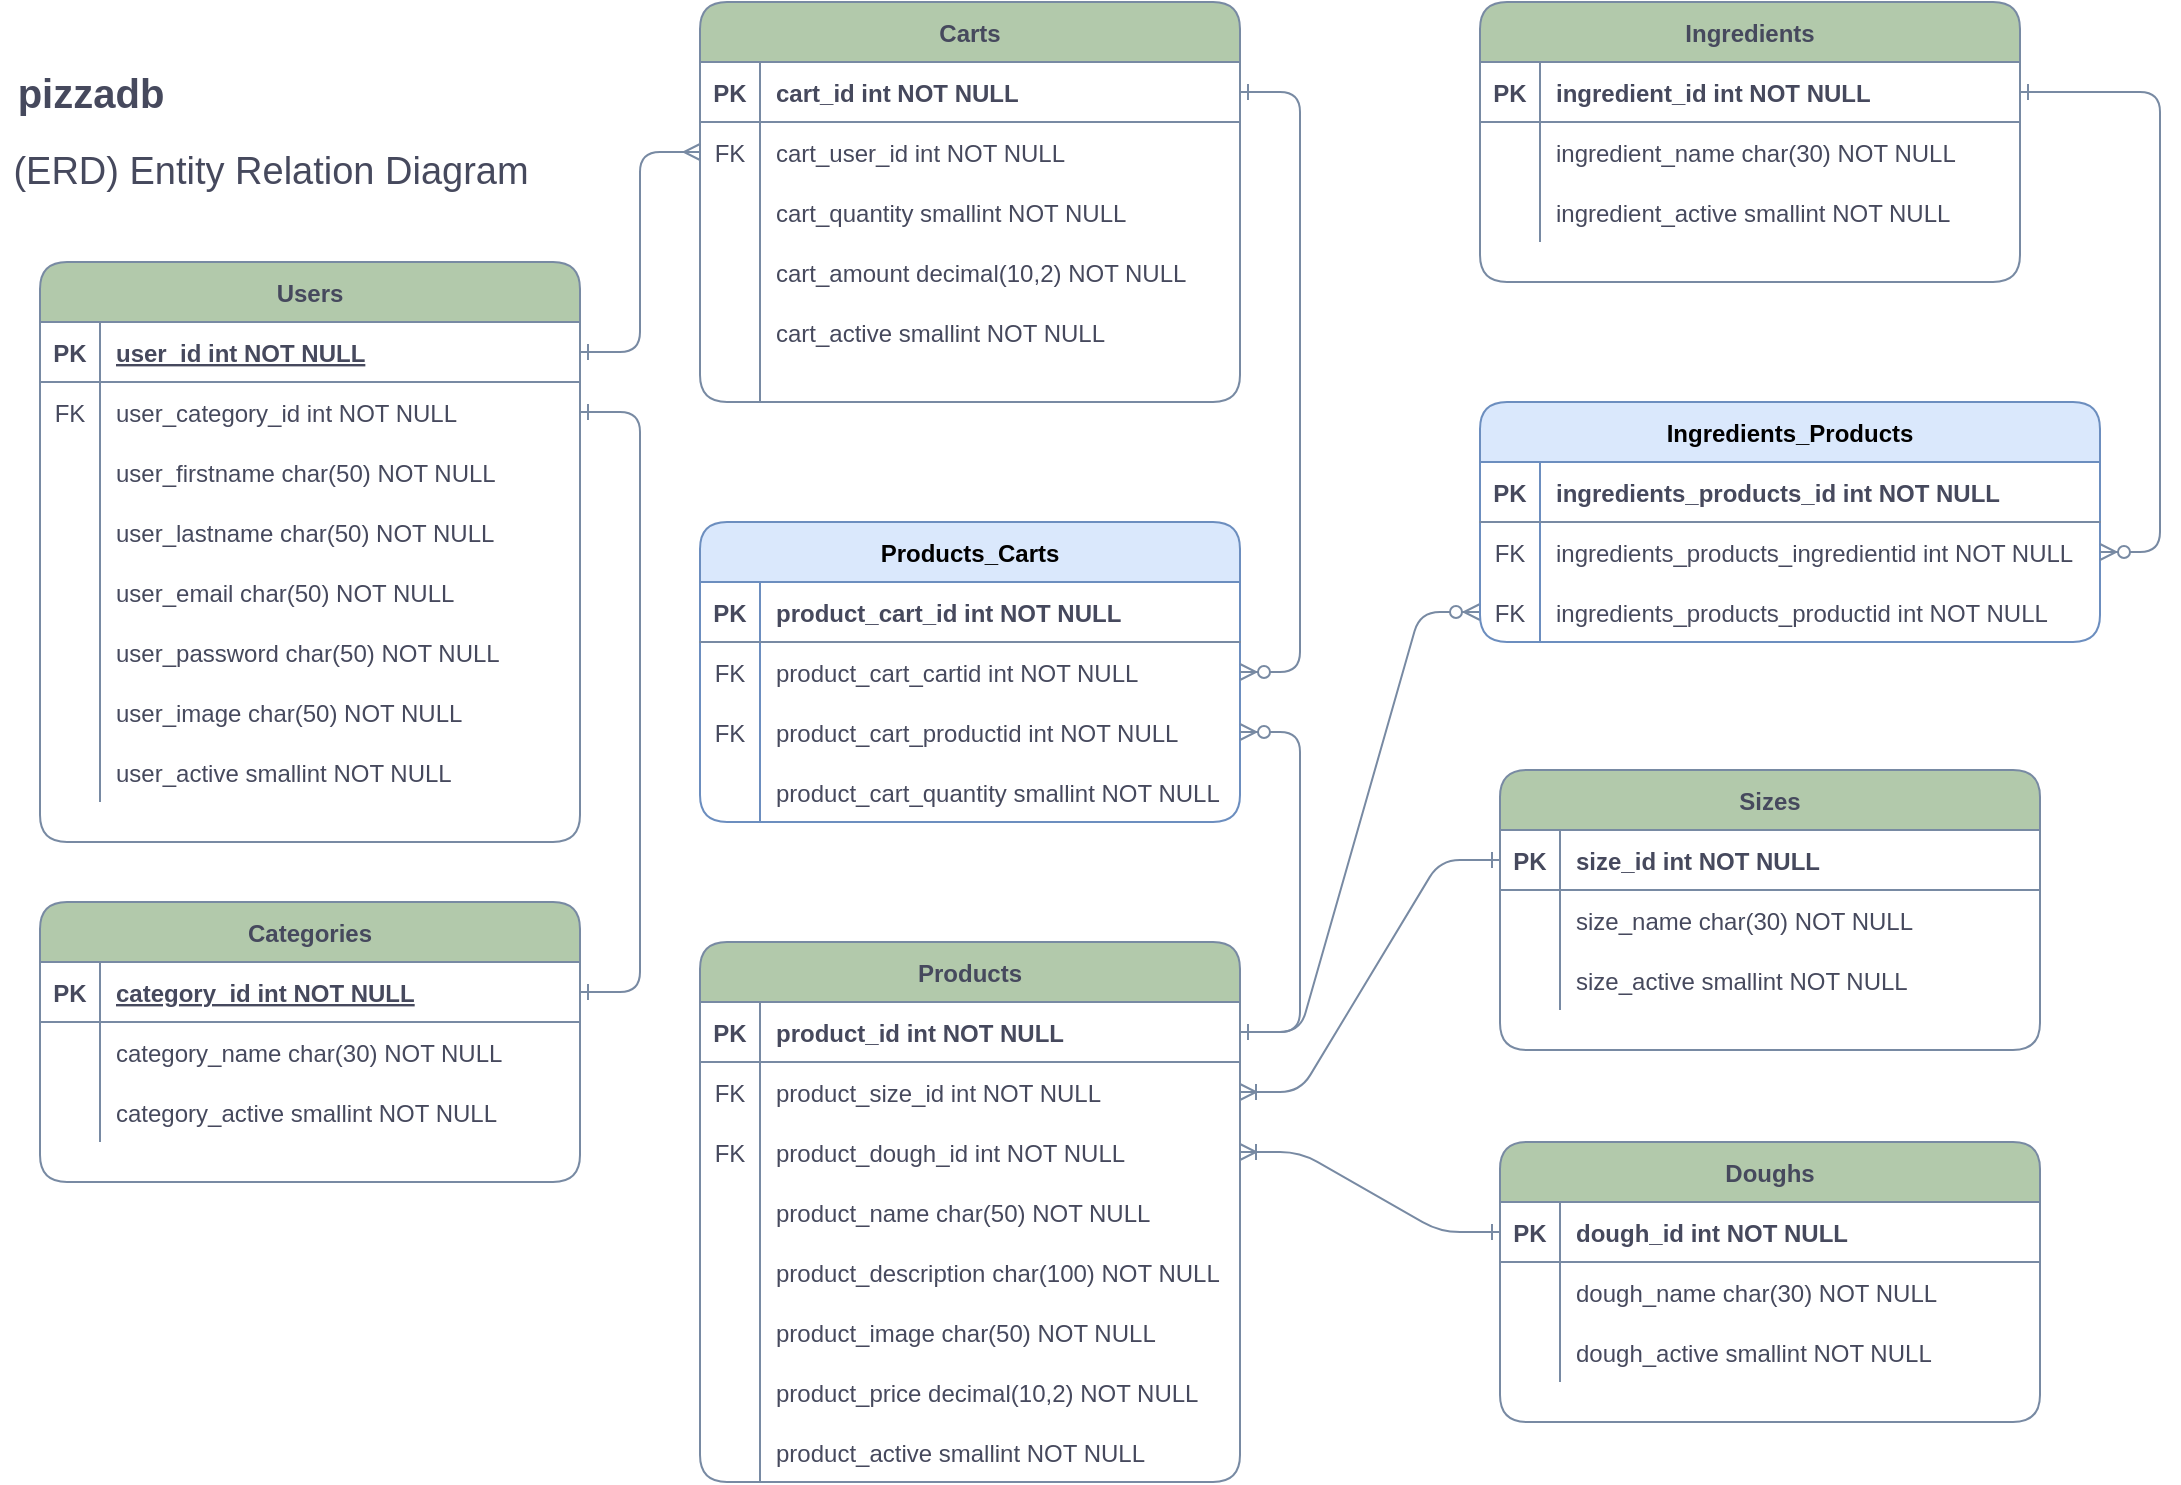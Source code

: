 <mxfile version="15.9.1" type="device"><diagram id="R2lEEEUBdFMjLlhIrx00" name="Page-1"><mxGraphModel dx="868" dy="474" grid="1" gridSize="10" guides="1" tooltips="1" connect="1" arrows="1" fold="1" page="1" pageScale="1" pageWidth="1169" pageHeight="827" math="0" shadow="0" extFonts="Permanent Marker^https://fonts.googleapis.com/css?family=Permanent+Marker"><root><mxCell id="0"/><mxCell id="1" parent="0"/><mxCell id="C-vyLk0tnHw3VtMMgP7b-1" value="" style="edgeStyle=entityRelationEdgeStyle;endArrow=ERone;startArrow=ERoneToMany;endFill=0;startFill=0;strokeColor=#788AA3;fontColor=#46495D;rounded=1;jumpStyle=arc;" parent="1" source="h4ju1nqHo3UeFdTmMzdq-63" target="C-vyLk0tnHw3VtMMgP7b-3" edge="1"><mxGeometry width="100" height="100" relative="1" as="geometry"><mxPoint x="340" y="330" as="sourcePoint"/><mxPoint x="440" y="740" as="targetPoint"/></mxGeometry></mxCell><mxCell id="C-vyLk0tnHw3VtMMgP7b-2" value="Sizes" style="shape=table;startSize=30;container=1;collapsible=1;childLayout=tableLayout;fixedRows=1;rowLines=0;fontStyle=1;align=center;resizeLast=1;rounded=1;fillColor=#B2C9AB;strokeColor=#788AA3;fontColor=#46495D;" parent="1" vertex="1"><mxGeometry x="790" y="414" width="270" height="140" as="geometry"/></mxCell><mxCell id="C-vyLk0tnHw3VtMMgP7b-3" value="" style="shape=partialRectangle;collapsible=0;dropTarget=0;pointerEvents=0;fillColor=none;points=[[0,0.5],[1,0.5]];portConstraint=eastwest;top=0;left=0;right=0;bottom=1;rounded=1;strokeColor=#788AA3;fontColor=#46495D;" parent="C-vyLk0tnHw3VtMMgP7b-2" vertex="1"><mxGeometry y="30" width="270" height="30" as="geometry"/></mxCell><mxCell id="C-vyLk0tnHw3VtMMgP7b-4" value="PK" style="shape=partialRectangle;overflow=hidden;connectable=0;fillColor=none;top=0;left=0;bottom=0;right=0;fontStyle=1;rounded=1;strokeColor=#788AA3;fontColor=#46495D;" parent="C-vyLk0tnHw3VtMMgP7b-3" vertex="1"><mxGeometry width="30" height="30" as="geometry"><mxRectangle width="30" height="30" as="alternateBounds"/></mxGeometry></mxCell><mxCell id="C-vyLk0tnHw3VtMMgP7b-5" value="size_id int NOT NULL " style="shape=partialRectangle;overflow=hidden;connectable=0;fillColor=none;top=0;left=0;bottom=0;right=0;align=left;spacingLeft=6;fontStyle=1;rounded=1;strokeColor=#788AA3;fontColor=#46495D;" parent="C-vyLk0tnHw3VtMMgP7b-3" vertex="1"><mxGeometry x="30" width="240" height="30" as="geometry"><mxRectangle width="240" height="30" as="alternateBounds"/></mxGeometry></mxCell><mxCell id="h4ju1nqHo3UeFdTmMzdq-95" value="" style="shape=partialRectangle;collapsible=0;dropTarget=0;pointerEvents=0;fillColor=none;top=0;left=0;bottom=0;right=0;points=[[0,0.5],[1,0.5]];portConstraint=eastwest;rounded=1;strokeColor=#788AA3;fontColor=#46495D;" parent="C-vyLk0tnHw3VtMMgP7b-2" vertex="1"><mxGeometry y="60" width="270" height="30" as="geometry"/></mxCell><mxCell id="h4ju1nqHo3UeFdTmMzdq-96" value="" style="shape=partialRectangle;connectable=0;fillColor=none;top=0;left=0;bottom=0;right=0;editable=1;overflow=hidden;rounded=1;strokeColor=#788AA3;fontColor=#46495D;" parent="h4ju1nqHo3UeFdTmMzdq-95" vertex="1"><mxGeometry width="30" height="30" as="geometry"><mxRectangle width="30" height="30" as="alternateBounds"/></mxGeometry></mxCell><mxCell id="h4ju1nqHo3UeFdTmMzdq-97" value="size_name char(30) NOT NULL" style="shape=partialRectangle;connectable=0;fillColor=none;top=0;left=0;bottom=0;right=0;align=left;spacingLeft=6;overflow=hidden;rounded=1;strokeColor=#788AA3;fontColor=#46495D;" parent="h4ju1nqHo3UeFdTmMzdq-95" vertex="1"><mxGeometry x="30" width="240" height="30" as="geometry"><mxRectangle width="240" height="30" as="alternateBounds"/></mxGeometry></mxCell><mxCell id="C-vyLk0tnHw3VtMMgP7b-6" value="" style="shape=partialRectangle;collapsible=0;dropTarget=0;pointerEvents=0;fillColor=none;points=[[0,0.5],[1,0.5]];portConstraint=eastwest;top=0;left=0;right=0;bottom=0;rounded=1;strokeColor=#788AA3;fontColor=#46495D;" parent="C-vyLk0tnHw3VtMMgP7b-2" vertex="1"><mxGeometry y="90" width="270" height="30" as="geometry"/></mxCell><mxCell id="C-vyLk0tnHw3VtMMgP7b-7" value="" style="shape=partialRectangle;overflow=hidden;connectable=0;fillColor=none;top=0;left=0;bottom=0;right=0;rounded=1;strokeColor=#788AA3;fontColor=#46495D;" parent="C-vyLk0tnHw3VtMMgP7b-6" vertex="1"><mxGeometry width="30" height="30" as="geometry"><mxRectangle width="30" height="30" as="alternateBounds"/></mxGeometry></mxCell><mxCell id="C-vyLk0tnHw3VtMMgP7b-8" value="size_active smallint NOT NULL" style="shape=partialRectangle;overflow=hidden;connectable=0;fillColor=none;top=0;left=0;bottom=0;right=0;align=left;spacingLeft=6;rounded=1;strokeColor=#788AA3;fontColor=#46495D;" parent="C-vyLk0tnHw3VtMMgP7b-6" vertex="1"><mxGeometry x="30" width="240" height="30" as="geometry"><mxRectangle width="240" height="30" as="alternateBounds"/></mxGeometry></mxCell><mxCell id="C-vyLk0tnHw3VtMMgP7b-23" value="Products" style="shape=table;startSize=30;container=1;collapsible=1;childLayout=tableLayout;fixedRows=1;rowLines=0;fontStyle=1;align=center;resizeLast=1;rounded=1;fillColor=#B2C9AB;strokeColor=#788AA3;fontColor=#46495D;" parent="1" vertex="1"><mxGeometry x="390" y="500" width="270" height="270" as="geometry"/></mxCell><mxCell id="C-vyLk0tnHw3VtMMgP7b-24" value="" style="shape=partialRectangle;collapsible=0;dropTarget=0;pointerEvents=0;fillColor=none;points=[[0,0.5],[1,0.5]];portConstraint=eastwest;top=0;left=0;right=0;bottom=1;rounded=1;strokeColor=#788AA3;fontColor=#46495D;" parent="C-vyLk0tnHw3VtMMgP7b-23" vertex="1"><mxGeometry y="30" width="270" height="30" as="geometry"/></mxCell><mxCell id="C-vyLk0tnHw3VtMMgP7b-25" value="PK" style="shape=partialRectangle;overflow=hidden;connectable=0;fillColor=none;top=0;left=0;bottom=0;right=0;fontStyle=1;rounded=1;strokeColor=#788AA3;fontColor=#46495D;" parent="C-vyLk0tnHw3VtMMgP7b-24" vertex="1"><mxGeometry width="30" height="30" as="geometry"><mxRectangle width="30" height="30" as="alternateBounds"/></mxGeometry></mxCell><mxCell id="C-vyLk0tnHw3VtMMgP7b-26" value="product_id int NOT NULL " style="shape=partialRectangle;overflow=hidden;connectable=0;fillColor=none;top=0;left=0;bottom=0;right=0;align=left;spacingLeft=6;fontStyle=1;rounded=1;strokeColor=#788AA3;fontColor=#46495D;" parent="C-vyLk0tnHw3VtMMgP7b-24" vertex="1"><mxGeometry x="30" width="240" height="30" as="geometry"><mxRectangle width="240" height="30" as="alternateBounds"/></mxGeometry></mxCell><mxCell id="h4ju1nqHo3UeFdTmMzdq-63" value="" style="shape=partialRectangle;collapsible=0;dropTarget=0;pointerEvents=0;fillColor=none;top=0;left=0;bottom=0;right=0;points=[[0,0.5],[1,0.5]];portConstraint=eastwest;rounded=1;strokeColor=#788AA3;fontColor=#46495D;" parent="C-vyLk0tnHw3VtMMgP7b-23" vertex="1"><mxGeometry y="60" width="270" height="30" as="geometry"/></mxCell><mxCell id="h4ju1nqHo3UeFdTmMzdq-64" value="FK" style="shape=partialRectangle;connectable=0;fillColor=none;top=0;left=0;bottom=0;right=0;fontStyle=0;overflow=hidden;rounded=1;strokeColor=#788AA3;fontColor=#46495D;" parent="h4ju1nqHo3UeFdTmMzdq-63" vertex="1"><mxGeometry width="30" height="30" as="geometry"><mxRectangle width="30" height="30" as="alternateBounds"/></mxGeometry></mxCell><mxCell id="h4ju1nqHo3UeFdTmMzdq-65" value="product_size_id int NOT NULL" style="shape=partialRectangle;connectable=0;fillColor=none;top=0;left=0;bottom=0;right=0;align=left;spacingLeft=6;fontStyle=0;overflow=hidden;rounded=1;strokeColor=#788AA3;fontColor=#46495D;" parent="h4ju1nqHo3UeFdTmMzdq-63" vertex="1"><mxGeometry x="30" width="240" height="30" as="geometry"><mxRectangle width="240" height="30" as="alternateBounds"/></mxGeometry></mxCell><mxCell id="h4ju1nqHo3UeFdTmMzdq-71" value="" style="shape=partialRectangle;collapsible=0;dropTarget=0;pointerEvents=0;fillColor=none;top=0;left=0;bottom=0;right=0;points=[[0,0.5],[1,0.5]];portConstraint=eastwest;rounded=1;strokeColor=#788AA3;fontColor=#46495D;" parent="C-vyLk0tnHw3VtMMgP7b-23" vertex="1"><mxGeometry y="90" width="270" height="30" as="geometry"/></mxCell><mxCell id="h4ju1nqHo3UeFdTmMzdq-72" value="FK" style="shape=partialRectangle;connectable=0;fillColor=none;top=0;left=0;bottom=0;right=0;fontStyle=0;overflow=hidden;rounded=1;strokeColor=#788AA3;fontColor=#46495D;" parent="h4ju1nqHo3UeFdTmMzdq-71" vertex="1"><mxGeometry width="30" height="30" as="geometry"><mxRectangle width="30" height="30" as="alternateBounds"/></mxGeometry></mxCell><mxCell id="h4ju1nqHo3UeFdTmMzdq-73" value="product_dough_id int NOT NULL" style="shape=partialRectangle;connectable=0;fillColor=none;top=0;left=0;bottom=0;right=0;align=left;spacingLeft=6;fontStyle=0;overflow=hidden;rounded=1;strokeColor=#788AA3;fontColor=#46495D;" parent="h4ju1nqHo3UeFdTmMzdq-71" vertex="1"><mxGeometry x="30" width="240" height="30" as="geometry"><mxRectangle width="240" height="30" as="alternateBounds"/></mxGeometry></mxCell><mxCell id="h4ju1nqHo3UeFdTmMzdq-75" value="" style="shape=partialRectangle;collapsible=0;dropTarget=0;pointerEvents=0;fillColor=none;top=0;left=0;bottom=0;right=0;points=[[0,0.5],[1,0.5]];portConstraint=eastwest;rounded=1;strokeColor=#788AA3;fontColor=#46495D;" parent="C-vyLk0tnHw3VtMMgP7b-23" vertex="1"><mxGeometry y="120" width="270" height="30" as="geometry"/></mxCell><mxCell id="h4ju1nqHo3UeFdTmMzdq-76" value="" style="shape=partialRectangle;connectable=0;fillColor=none;top=0;left=0;bottom=0;right=0;editable=1;overflow=hidden;rounded=1;strokeColor=#788AA3;fontColor=#46495D;" parent="h4ju1nqHo3UeFdTmMzdq-75" vertex="1"><mxGeometry width="30" height="30" as="geometry"><mxRectangle width="30" height="30" as="alternateBounds"/></mxGeometry></mxCell><mxCell id="h4ju1nqHo3UeFdTmMzdq-77" value="product_name char(50) NOT NULL" style="shape=partialRectangle;connectable=0;fillColor=none;top=0;left=0;bottom=0;right=0;align=left;spacingLeft=6;overflow=hidden;rounded=1;strokeColor=#788AA3;fontColor=#46495D;" parent="h4ju1nqHo3UeFdTmMzdq-75" vertex="1"><mxGeometry x="30" width="240" height="30" as="geometry"><mxRectangle width="240" height="30" as="alternateBounds"/></mxGeometry></mxCell><mxCell id="h4ju1nqHo3UeFdTmMzdq-80" value="" style="shape=partialRectangle;collapsible=0;dropTarget=0;pointerEvents=0;fillColor=none;top=0;left=0;bottom=0;right=0;points=[[0,0.5],[1,0.5]];portConstraint=eastwest;rounded=1;strokeColor=#788AA3;fontColor=#46495D;" parent="C-vyLk0tnHw3VtMMgP7b-23" vertex="1"><mxGeometry y="150" width="270" height="30" as="geometry"/></mxCell><mxCell id="h4ju1nqHo3UeFdTmMzdq-81" value="" style="shape=partialRectangle;connectable=0;fillColor=none;top=0;left=0;bottom=0;right=0;editable=1;overflow=hidden;rounded=1;strokeColor=#788AA3;fontColor=#46495D;" parent="h4ju1nqHo3UeFdTmMzdq-80" vertex="1"><mxGeometry width="30" height="30" as="geometry"><mxRectangle width="30" height="30" as="alternateBounds"/></mxGeometry></mxCell><mxCell id="h4ju1nqHo3UeFdTmMzdq-82" value="product_description char(100) NOT NULL" style="shape=partialRectangle;connectable=0;fillColor=none;top=0;left=0;bottom=0;right=0;align=left;spacingLeft=6;overflow=hidden;rounded=1;strokeColor=#788AA3;fontColor=#46495D;" parent="h4ju1nqHo3UeFdTmMzdq-80" vertex="1"><mxGeometry x="30" width="240" height="30" as="geometry"><mxRectangle width="240" height="30" as="alternateBounds"/></mxGeometry></mxCell><mxCell id="h4ju1nqHo3UeFdTmMzdq-83" value="" style="shape=partialRectangle;collapsible=0;dropTarget=0;pointerEvents=0;fillColor=none;top=0;left=0;bottom=0;right=0;points=[[0,0.5],[1,0.5]];portConstraint=eastwest;rounded=1;strokeColor=#788AA3;fontColor=#46495D;" parent="C-vyLk0tnHw3VtMMgP7b-23" vertex="1"><mxGeometry y="180" width="270" height="30" as="geometry"/></mxCell><mxCell id="h4ju1nqHo3UeFdTmMzdq-84" value="" style="shape=partialRectangle;connectable=0;fillColor=none;top=0;left=0;bottom=0;right=0;editable=1;overflow=hidden;rounded=1;strokeColor=#788AA3;fontColor=#46495D;" parent="h4ju1nqHo3UeFdTmMzdq-83" vertex="1"><mxGeometry width="30" height="30" as="geometry"><mxRectangle width="30" height="30" as="alternateBounds"/></mxGeometry></mxCell><mxCell id="h4ju1nqHo3UeFdTmMzdq-85" value="product_image char(50) NOT NULL" style="shape=partialRectangle;connectable=0;fillColor=none;top=0;left=0;bottom=0;right=0;align=left;spacingLeft=6;overflow=hidden;rounded=1;strokeColor=#788AA3;fontColor=#46495D;" parent="h4ju1nqHo3UeFdTmMzdq-83" vertex="1"><mxGeometry x="30" width="240" height="30" as="geometry"><mxRectangle width="240" height="30" as="alternateBounds"/></mxGeometry></mxCell><mxCell id="h4ju1nqHo3UeFdTmMzdq-87" value="" style="shape=partialRectangle;collapsible=0;dropTarget=0;pointerEvents=0;fillColor=none;top=0;left=0;bottom=0;right=0;points=[[0,0.5],[1,0.5]];portConstraint=eastwest;rounded=1;strokeColor=#788AA3;fontColor=#46495D;" parent="C-vyLk0tnHw3VtMMgP7b-23" vertex="1"><mxGeometry y="210" width="270" height="30" as="geometry"/></mxCell><mxCell id="h4ju1nqHo3UeFdTmMzdq-88" value="" style="shape=partialRectangle;connectable=0;fillColor=none;top=0;left=0;bottom=0;right=0;editable=1;overflow=hidden;rounded=1;strokeColor=#788AA3;fontColor=#46495D;" parent="h4ju1nqHo3UeFdTmMzdq-87" vertex="1"><mxGeometry width="30" height="30" as="geometry"><mxRectangle width="30" height="30" as="alternateBounds"/></mxGeometry></mxCell><mxCell id="h4ju1nqHo3UeFdTmMzdq-89" value="product_price decimal(10,2) NOT NULL" style="shape=partialRectangle;connectable=0;fillColor=none;top=0;left=0;bottom=0;right=0;align=left;spacingLeft=6;overflow=hidden;rounded=1;strokeColor=#788AA3;fontColor=#46495D;" parent="h4ju1nqHo3UeFdTmMzdq-87" vertex="1"><mxGeometry x="30" width="240" height="30" as="geometry"><mxRectangle width="240" height="30" as="alternateBounds"/></mxGeometry></mxCell><mxCell id="h4ju1nqHo3UeFdTmMzdq-91" value="" style="shape=partialRectangle;collapsible=0;dropTarget=0;pointerEvents=0;fillColor=none;top=0;left=0;bottom=0;right=0;points=[[0,0.5],[1,0.5]];portConstraint=eastwest;rounded=1;strokeColor=#788AA3;fontColor=#46495D;" parent="C-vyLk0tnHw3VtMMgP7b-23" vertex="1"><mxGeometry y="240" width="270" height="30" as="geometry"/></mxCell><mxCell id="h4ju1nqHo3UeFdTmMzdq-92" value="" style="shape=partialRectangle;connectable=0;fillColor=none;top=0;left=0;bottom=0;right=0;editable=1;overflow=hidden;rounded=1;strokeColor=#788AA3;fontColor=#46495D;" parent="h4ju1nqHo3UeFdTmMzdq-91" vertex="1"><mxGeometry width="30" height="30" as="geometry"><mxRectangle width="30" height="30" as="alternateBounds"/></mxGeometry></mxCell><mxCell id="h4ju1nqHo3UeFdTmMzdq-93" value="product_active smallint NOT NULL" style="shape=partialRectangle;connectable=0;fillColor=none;top=0;left=0;bottom=0;right=0;align=left;spacingLeft=6;overflow=hidden;rounded=1;strokeColor=#788AA3;fontColor=#46495D;" parent="h4ju1nqHo3UeFdTmMzdq-91" vertex="1"><mxGeometry x="30" width="240" height="30" as="geometry"><mxRectangle width="240" height="30" as="alternateBounds"/></mxGeometry></mxCell><mxCell id="h4ju1nqHo3UeFdTmMzdq-9" value="" style="shape=partialRectangle;overflow=hidden;connectable=0;fillColor=none;top=0;left=0;bottom=0;right=0;align=left;spacingLeft=6;rounded=1;strokeColor=#788AA3;fontColor=#46495D;" parent="1" vertex="1"><mxGeometry x="100" y="480" width="240" height="30" as="geometry"/></mxCell><mxCell id="h4ju1nqHo3UeFdTmMzdq-28" value="" style="edgeStyle=entityRelationEdgeStyle;endArrow=ERone;startArrow=ERoneToMany;endFill=0;startFill=0;strokeColor=#788AA3;fontColor=#46495D;rounded=1;jumpStyle=arc;" parent="1" source="h4ju1nqHo3UeFdTmMzdq-71" target="h4ju1nqHo3UeFdTmMzdq-99" edge="1"><mxGeometry width="100" height="100" relative="1" as="geometry"><mxPoint x="340" y="355" as="sourcePoint"/><mxPoint x="440" y="345" as="targetPoint"/></mxGeometry></mxCell><mxCell id="h4ju1nqHo3UeFdTmMzdq-98" value="Doughs" style="shape=table;startSize=30;container=1;collapsible=1;childLayout=tableLayout;fixedRows=1;rowLines=0;fontStyle=1;align=center;resizeLast=1;rounded=1;fillColor=#B2C9AB;strokeColor=#788AA3;fontColor=#46495D;" parent="1" vertex="1"><mxGeometry x="790" y="600" width="270" height="140" as="geometry"/></mxCell><mxCell id="h4ju1nqHo3UeFdTmMzdq-99" value="" style="shape=partialRectangle;collapsible=0;dropTarget=0;pointerEvents=0;fillColor=none;points=[[0,0.5],[1,0.5]];portConstraint=eastwest;top=0;left=0;right=0;bottom=1;rounded=1;strokeColor=#788AA3;fontColor=#46495D;" parent="h4ju1nqHo3UeFdTmMzdq-98" vertex="1"><mxGeometry y="30" width="270" height="30" as="geometry"/></mxCell><mxCell id="h4ju1nqHo3UeFdTmMzdq-100" value="PK" style="shape=partialRectangle;overflow=hidden;connectable=0;fillColor=none;top=0;left=0;bottom=0;right=0;fontStyle=1;rounded=1;strokeColor=#788AA3;fontColor=#46495D;" parent="h4ju1nqHo3UeFdTmMzdq-99" vertex="1"><mxGeometry width="30" height="30" as="geometry"><mxRectangle width="30" height="30" as="alternateBounds"/></mxGeometry></mxCell><mxCell id="h4ju1nqHo3UeFdTmMzdq-101" value="dough_id int NOT NULL " style="shape=partialRectangle;overflow=hidden;connectable=0;fillColor=none;top=0;left=0;bottom=0;right=0;align=left;spacingLeft=6;fontStyle=1;rounded=1;strokeColor=#788AA3;fontColor=#46495D;" parent="h4ju1nqHo3UeFdTmMzdq-99" vertex="1"><mxGeometry x="30" width="240" height="30" as="geometry"><mxRectangle width="240" height="30" as="alternateBounds"/></mxGeometry></mxCell><mxCell id="h4ju1nqHo3UeFdTmMzdq-105" value="" style="shape=partialRectangle;collapsible=0;dropTarget=0;pointerEvents=0;fillColor=none;top=0;left=0;bottom=0;right=0;points=[[0,0.5],[1,0.5]];portConstraint=eastwest;rounded=1;strokeColor=#788AA3;fontColor=#46495D;" parent="h4ju1nqHo3UeFdTmMzdq-98" vertex="1"><mxGeometry y="60" width="270" height="30" as="geometry"/></mxCell><mxCell id="h4ju1nqHo3UeFdTmMzdq-106" value="" style="shape=partialRectangle;connectable=0;fillColor=none;top=0;left=0;bottom=0;right=0;editable=1;overflow=hidden;rounded=1;strokeColor=#788AA3;fontColor=#46495D;" parent="h4ju1nqHo3UeFdTmMzdq-105" vertex="1"><mxGeometry width="30" height="30" as="geometry"><mxRectangle width="30" height="30" as="alternateBounds"/></mxGeometry></mxCell><mxCell id="h4ju1nqHo3UeFdTmMzdq-107" value="dough_name char(30) NOT NULL" style="shape=partialRectangle;connectable=0;fillColor=none;top=0;left=0;bottom=0;right=0;align=left;spacingLeft=6;overflow=hidden;rounded=1;strokeColor=#788AA3;fontColor=#46495D;" parent="h4ju1nqHo3UeFdTmMzdq-105" vertex="1"><mxGeometry x="30" width="240" height="30" as="geometry"><mxRectangle width="240" height="30" as="alternateBounds"/></mxGeometry></mxCell><mxCell id="h4ju1nqHo3UeFdTmMzdq-102" value="" style="shape=partialRectangle;collapsible=0;dropTarget=0;pointerEvents=0;fillColor=none;points=[[0,0.5],[1,0.5]];portConstraint=eastwest;top=0;left=0;right=0;bottom=0;rounded=1;strokeColor=#788AA3;fontColor=#46495D;" parent="h4ju1nqHo3UeFdTmMzdq-98" vertex="1"><mxGeometry y="90" width="270" height="30" as="geometry"/></mxCell><mxCell id="h4ju1nqHo3UeFdTmMzdq-103" value="" style="shape=partialRectangle;overflow=hidden;connectable=0;fillColor=none;top=0;left=0;bottom=0;right=0;rounded=1;strokeColor=#788AA3;fontColor=#46495D;" parent="h4ju1nqHo3UeFdTmMzdq-102" vertex="1"><mxGeometry width="30" height="30" as="geometry"><mxRectangle width="30" height="30" as="alternateBounds"/></mxGeometry></mxCell><mxCell id="h4ju1nqHo3UeFdTmMzdq-104" value="dough_active smallint NOT NULL" style="shape=partialRectangle;overflow=hidden;connectable=0;fillColor=none;top=0;left=0;bottom=0;right=0;align=left;spacingLeft=6;rounded=1;strokeColor=#788AA3;fontColor=#46495D;" parent="h4ju1nqHo3UeFdTmMzdq-102" vertex="1"><mxGeometry x="30" width="240" height="30" as="geometry"><mxRectangle width="240" height="30" as="alternateBounds"/></mxGeometry></mxCell><mxCell id="h4ju1nqHo3UeFdTmMzdq-108" value="Ingredients" style="shape=table;startSize=30;container=1;collapsible=1;childLayout=tableLayout;fixedRows=1;rowLines=0;fontStyle=1;align=center;resizeLast=1;rounded=1;fillColor=#B2C9AB;strokeColor=#788AA3;fontColor=#46495D;" parent="1" vertex="1"><mxGeometry x="780" y="30" width="270" height="140" as="geometry"/></mxCell><mxCell id="h4ju1nqHo3UeFdTmMzdq-109" value="" style="shape=partialRectangle;collapsible=0;dropTarget=0;pointerEvents=0;fillColor=none;points=[[0,0.5],[1,0.5]];portConstraint=eastwest;top=0;left=0;right=0;bottom=1;rounded=1;strokeColor=#788AA3;fontColor=#46495D;" parent="h4ju1nqHo3UeFdTmMzdq-108" vertex="1"><mxGeometry y="30" width="270" height="30" as="geometry"/></mxCell><mxCell id="h4ju1nqHo3UeFdTmMzdq-110" value="PK" style="shape=partialRectangle;overflow=hidden;connectable=0;fillColor=none;top=0;left=0;bottom=0;right=0;fontStyle=1;rounded=1;strokeColor=#788AA3;fontColor=#46495D;" parent="h4ju1nqHo3UeFdTmMzdq-109" vertex="1"><mxGeometry width="30" height="30" as="geometry"><mxRectangle width="30" height="30" as="alternateBounds"/></mxGeometry></mxCell><mxCell id="h4ju1nqHo3UeFdTmMzdq-111" value="ingredient_id int NOT NULL " style="shape=partialRectangle;overflow=hidden;connectable=0;fillColor=none;top=0;left=0;bottom=0;right=0;align=left;spacingLeft=6;fontStyle=1;rounded=1;strokeColor=#788AA3;fontColor=#46495D;" parent="h4ju1nqHo3UeFdTmMzdq-109" vertex="1"><mxGeometry x="30" width="240" height="30" as="geometry"><mxRectangle width="240" height="30" as="alternateBounds"/></mxGeometry></mxCell><mxCell id="h4ju1nqHo3UeFdTmMzdq-112" value="" style="shape=partialRectangle;collapsible=0;dropTarget=0;pointerEvents=0;fillColor=none;top=0;left=0;bottom=0;right=0;points=[[0,0.5],[1,0.5]];portConstraint=eastwest;rounded=1;strokeColor=#788AA3;fontColor=#46495D;" parent="h4ju1nqHo3UeFdTmMzdq-108" vertex="1"><mxGeometry y="60" width="270" height="30" as="geometry"/></mxCell><mxCell id="h4ju1nqHo3UeFdTmMzdq-113" value="" style="shape=partialRectangle;connectable=0;fillColor=none;top=0;left=0;bottom=0;right=0;editable=1;overflow=hidden;rounded=1;strokeColor=#788AA3;fontColor=#46495D;" parent="h4ju1nqHo3UeFdTmMzdq-112" vertex="1"><mxGeometry width="30" height="30" as="geometry"><mxRectangle width="30" height="30" as="alternateBounds"/></mxGeometry></mxCell><mxCell id="h4ju1nqHo3UeFdTmMzdq-114" value="ingredient_name char(30) NOT NULL" style="shape=partialRectangle;connectable=0;fillColor=none;top=0;left=0;bottom=0;right=0;align=left;spacingLeft=6;overflow=hidden;rounded=1;strokeColor=#788AA3;fontColor=#46495D;" parent="h4ju1nqHo3UeFdTmMzdq-112" vertex="1"><mxGeometry x="30" width="240" height="30" as="geometry"><mxRectangle width="240" height="30" as="alternateBounds"/></mxGeometry></mxCell><mxCell id="h4ju1nqHo3UeFdTmMzdq-115" value="" style="shape=partialRectangle;collapsible=0;dropTarget=0;pointerEvents=0;fillColor=none;points=[[0,0.5],[1,0.5]];portConstraint=eastwest;top=0;left=0;right=0;bottom=0;rounded=1;strokeColor=#788AA3;fontColor=#46495D;" parent="h4ju1nqHo3UeFdTmMzdq-108" vertex="1"><mxGeometry y="90" width="270" height="30" as="geometry"/></mxCell><mxCell id="h4ju1nqHo3UeFdTmMzdq-116" value="" style="shape=partialRectangle;overflow=hidden;connectable=0;fillColor=none;top=0;left=0;bottom=0;right=0;rounded=1;strokeColor=#788AA3;fontColor=#46495D;" parent="h4ju1nqHo3UeFdTmMzdq-115" vertex="1"><mxGeometry width="30" height="30" as="geometry"><mxRectangle width="30" height="30" as="alternateBounds"/></mxGeometry></mxCell><mxCell id="h4ju1nqHo3UeFdTmMzdq-117" value="ingredient_active smallint NOT NULL" style="shape=partialRectangle;overflow=hidden;connectable=0;fillColor=none;top=0;left=0;bottom=0;right=0;align=left;spacingLeft=6;rounded=1;strokeColor=#788AA3;fontColor=#46495D;" parent="h4ju1nqHo3UeFdTmMzdq-115" vertex="1"><mxGeometry x="30" width="240" height="30" as="geometry"><mxRectangle width="240" height="30" as="alternateBounds"/></mxGeometry></mxCell><mxCell id="h4ju1nqHo3UeFdTmMzdq-118" value="" style="edgeStyle=entityRelationEdgeStyle;endArrow=ERzeroToMany;startArrow=ERone;endFill=1;startFill=0;strokeColor=#788AA3;fontColor=#46495D;jumpStyle=arc;rounded=1;" parent="1" source="C-vyLk0tnHw3VtMMgP7b-24" target="t2bTibPGnBAmj_mt62Wg-6" edge="1"><mxGeometry width="100" height="100" relative="1" as="geometry"><mxPoint x="670" y="185" as="sourcePoint"/><mxPoint x="414" y="360" as="targetPoint"/></mxGeometry></mxCell><mxCell id="h4ju1nqHo3UeFdTmMzdq-149" value="Users" style="shape=table;startSize=30;container=1;collapsible=1;childLayout=tableLayout;fixedRows=1;rowLines=0;fontStyle=1;align=center;resizeLast=1;rounded=1;fillColor=#B2C9AB;strokeColor=#788AA3;fontColor=#46495D;" parent="1" vertex="1"><mxGeometry x="60" y="160" width="270" height="290" as="geometry"/></mxCell><mxCell id="h4ju1nqHo3UeFdTmMzdq-150" value="" style="shape=partialRectangle;collapsible=0;dropTarget=0;pointerEvents=0;fillColor=none;points=[[0,0.5],[1,0.5]];portConstraint=eastwest;top=0;left=0;right=0;bottom=1;rounded=1;strokeColor=#788AA3;fontColor=#46495D;" parent="h4ju1nqHo3UeFdTmMzdq-149" vertex="1"><mxGeometry y="30" width="270" height="30" as="geometry"/></mxCell><mxCell id="h4ju1nqHo3UeFdTmMzdq-151" value="PK" style="shape=partialRectangle;overflow=hidden;connectable=0;fillColor=none;top=0;left=0;bottom=0;right=0;fontStyle=1;rounded=1;strokeColor=#788AA3;fontColor=#46495D;" parent="h4ju1nqHo3UeFdTmMzdq-150" vertex="1"><mxGeometry width="30" height="30" as="geometry"><mxRectangle width="30" height="30" as="alternateBounds"/></mxGeometry></mxCell><mxCell id="h4ju1nqHo3UeFdTmMzdq-152" value="user_id int NOT NULL " style="shape=partialRectangle;overflow=hidden;connectable=0;fillColor=none;top=0;left=0;bottom=0;right=0;align=left;spacingLeft=6;fontStyle=5;rounded=1;strokeColor=#788AA3;fontColor=#46495D;" parent="h4ju1nqHo3UeFdTmMzdq-150" vertex="1"><mxGeometry x="30" width="240" height="30" as="geometry"><mxRectangle width="240" height="30" as="alternateBounds"/></mxGeometry></mxCell><mxCell id="h4ju1nqHo3UeFdTmMzdq-185" value="" style="shape=partialRectangle;collapsible=0;dropTarget=0;pointerEvents=0;fillColor=none;top=0;left=0;bottom=0;right=0;points=[[0,0.5],[1,0.5]];portConstraint=eastwest;verticalAlign=middle;rounded=1;strokeColor=#788AA3;fontColor=#46495D;" parent="h4ju1nqHo3UeFdTmMzdq-149" vertex="1"><mxGeometry y="60" width="270" height="30" as="geometry"/></mxCell><mxCell id="h4ju1nqHo3UeFdTmMzdq-186" value="FK" style="shape=partialRectangle;connectable=0;fillColor=none;top=0;left=0;bottom=0;right=0;fontStyle=0;overflow=hidden;verticalAlign=middle;rounded=1;strokeColor=#788AA3;fontColor=#46495D;" parent="h4ju1nqHo3UeFdTmMzdq-185" vertex="1"><mxGeometry width="30" height="30" as="geometry"><mxRectangle width="30" height="30" as="alternateBounds"/></mxGeometry></mxCell><mxCell id="h4ju1nqHo3UeFdTmMzdq-187" value="user_category_id int NOT NULL" style="shape=partialRectangle;connectable=0;fillColor=none;top=0;left=0;bottom=0;right=0;align=left;spacingLeft=6;fontStyle=0;overflow=hidden;rounded=1;strokeColor=#788AA3;fontColor=#46495D;" parent="h4ju1nqHo3UeFdTmMzdq-185" vertex="1"><mxGeometry x="30" width="240" height="30" as="geometry"><mxRectangle width="240" height="30" as="alternateBounds"/></mxGeometry></mxCell><mxCell id="h4ju1nqHo3UeFdTmMzdq-162" value="" style="shape=partialRectangle;collapsible=0;dropTarget=0;pointerEvents=0;fillColor=none;top=0;left=0;bottom=0;right=0;points=[[0,0.5],[1,0.5]];portConstraint=eastwest;rounded=1;strokeColor=#788AA3;fontColor=#46495D;" parent="h4ju1nqHo3UeFdTmMzdq-149" vertex="1"><mxGeometry y="90" width="270" height="30" as="geometry"/></mxCell><mxCell id="h4ju1nqHo3UeFdTmMzdq-163" value="" style="shape=partialRectangle;connectable=0;fillColor=none;top=0;left=0;bottom=0;right=0;editable=1;overflow=hidden;rounded=1;strokeColor=#788AA3;fontColor=#46495D;" parent="h4ju1nqHo3UeFdTmMzdq-162" vertex="1"><mxGeometry width="30" height="30" as="geometry"><mxRectangle width="30" height="30" as="alternateBounds"/></mxGeometry></mxCell><mxCell id="h4ju1nqHo3UeFdTmMzdq-164" value="user_firstname char(50) NOT NULL" style="shape=partialRectangle;connectable=0;fillColor=none;top=0;left=0;bottom=0;right=0;align=left;spacingLeft=6;overflow=hidden;rounded=1;strokeColor=#788AA3;fontColor=#46495D;" parent="h4ju1nqHo3UeFdTmMzdq-162" vertex="1"><mxGeometry x="30" width="240" height="30" as="geometry"><mxRectangle width="240" height="30" as="alternateBounds"/></mxGeometry></mxCell><mxCell id="h4ju1nqHo3UeFdTmMzdq-178" value="" style="shape=partialRectangle;collapsible=0;dropTarget=0;pointerEvents=0;fillColor=none;top=0;left=0;bottom=0;right=0;points=[[0,0.5],[1,0.5]];portConstraint=eastwest;verticalAlign=middle;rounded=1;strokeColor=#788AA3;fontColor=#46495D;" parent="h4ju1nqHo3UeFdTmMzdq-149" vertex="1"><mxGeometry y="120" width="270" height="30" as="geometry"/></mxCell><mxCell id="h4ju1nqHo3UeFdTmMzdq-179" value="" style="shape=partialRectangle;connectable=0;fillColor=none;top=0;left=0;bottom=0;right=0;editable=1;overflow=hidden;verticalAlign=middle;rounded=1;strokeColor=#788AA3;fontColor=#46495D;" parent="h4ju1nqHo3UeFdTmMzdq-178" vertex="1"><mxGeometry width="30" height="30" as="geometry"><mxRectangle width="30" height="30" as="alternateBounds"/></mxGeometry></mxCell><mxCell id="h4ju1nqHo3UeFdTmMzdq-180" value="user_lastname char(50) NOT NULL" style="shape=partialRectangle;connectable=0;fillColor=none;top=0;left=0;bottom=0;right=0;align=left;spacingLeft=6;overflow=hidden;rounded=1;strokeColor=#788AA3;fontColor=#46495D;" parent="h4ju1nqHo3UeFdTmMzdq-178" vertex="1"><mxGeometry x="30" width="240" height="30" as="geometry"><mxRectangle width="240" height="30" as="alternateBounds"/></mxGeometry></mxCell><mxCell id="h4ju1nqHo3UeFdTmMzdq-181" value="" style="shape=partialRectangle;collapsible=0;dropTarget=0;pointerEvents=0;fillColor=none;top=0;left=0;bottom=0;right=0;points=[[0,0.5],[1,0.5]];portConstraint=eastwest;verticalAlign=middle;rounded=1;strokeColor=#788AA3;fontColor=#46495D;" parent="h4ju1nqHo3UeFdTmMzdq-149" vertex="1"><mxGeometry y="150" width="270" height="30" as="geometry"/></mxCell><mxCell id="h4ju1nqHo3UeFdTmMzdq-182" value="" style="shape=partialRectangle;connectable=0;fillColor=none;top=0;left=0;bottom=0;right=0;editable=1;overflow=hidden;verticalAlign=middle;rounded=1;strokeColor=#788AA3;fontColor=#46495D;" parent="h4ju1nqHo3UeFdTmMzdq-181" vertex="1"><mxGeometry width="30" height="30" as="geometry"><mxRectangle width="30" height="30" as="alternateBounds"/></mxGeometry></mxCell><mxCell id="h4ju1nqHo3UeFdTmMzdq-183" value="user_email char(50) NOT NULL" style="shape=partialRectangle;connectable=0;fillColor=none;top=0;left=0;bottom=0;right=0;align=left;spacingLeft=6;overflow=hidden;rounded=1;strokeColor=#788AA3;fontColor=#46495D;" parent="h4ju1nqHo3UeFdTmMzdq-181" vertex="1"><mxGeometry x="30" width="240" height="30" as="geometry"><mxRectangle width="240" height="30" as="alternateBounds"/></mxGeometry></mxCell><mxCell id="h4ju1nqHo3UeFdTmMzdq-171" value="" style="shape=partialRectangle;collapsible=0;dropTarget=0;pointerEvents=0;fillColor=none;top=0;left=0;bottom=0;right=0;points=[[0,0.5],[1,0.5]];portConstraint=eastwest;rounded=1;strokeColor=#788AA3;fontColor=#46495D;" parent="h4ju1nqHo3UeFdTmMzdq-149" vertex="1"><mxGeometry y="180" width="270" height="30" as="geometry"/></mxCell><mxCell id="h4ju1nqHo3UeFdTmMzdq-172" value="" style="shape=partialRectangle;connectable=0;fillColor=none;top=0;left=0;bottom=0;right=0;editable=1;overflow=hidden;rounded=1;strokeColor=#788AA3;fontColor=#46495D;" parent="h4ju1nqHo3UeFdTmMzdq-171" vertex="1"><mxGeometry width="30" height="30" as="geometry"><mxRectangle width="30" height="30" as="alternateBounds"/></mxGeometry></mxCell><mxCell id="h4ju1nqHo3UeFdTmMzdq-173" value="user_password char(50) NOT NULL" style="shape=partialRectangle;connectable=0;fillColor=none;top=0;left=0;bottom=0;right=0;align=left;spacingLeft=6;overflow=hidden;rounded=1;strokeColor=#788AA3;fontColor=#46495D;" parent="h4ju1nqHo3UeFdTmMzdq-171" vertex="1"><mxGeometry x="30" width="240" height="30" as="geometry"><mxRectangle width="240" height="30" as="alternateBounds"/></mxGeometry></mxCell><mxCell id="h4ju1nqHo3UeFdTmMzdq-168" value="" style="shape=partialRectangle;collapsible=0;dropTarget=0;pointerEvents=0;fillColor=none;top=0;left=0;bottom=0;right=0;points=[[0,0.5],[1,0.5]];portConstraint=eastwest;rounded=1;strokeColor=#788AA3;fontColor=#46495D;" parent="h4ju1nqHo3UeFdTmMzdq-149" vertex="1"><mxGeometry y="210" width="270" height="30" as="geometry"/></mxCell><mxCell id="h4ju1nqHo3UeFdTmMzdq-169" value="" style="shape=partialRectangle;connectable=0;fillColor=none;top=0;left=0;bottom=0;right=0;editable=1;overflow=hidden;rounded=1;strokeColor=#788AA3;fontColor=#46495D;" parent="h4ju1nqHo3UeFdTmMzdq-168" vertex="1"><mxGeometry width="30" height="30" as="geometry"><mxRectangle width="30" height="30" as="alternateBounds"/></mxGeometry></mxCell><mxCell id="h4ju1nqHo3UeFdTmMzdq-170" value="user_image char(50) NOT NULL" style="shape=partialRectangle;connectable=0;fillColor=none;top=0;left=0;bottom=0;right=0;align=left;spacingLeft=6;overflow=hidden;rounded=1;strokeColor=#788AA3;fontColor=#46495D;" parent="h4ju1nqHo3UeFdTmMzdq-168" vertex="1"><mxGeometry x="30" width="240" height="30" as="geometry"><mxRectangle width="240" height="30" as="alternateBounds"/></mxGeometry></mxCell><mxCell id="h4ju1nqHo3UeFdTmMzdq-174" value="" style="shape=partialRectangle;collapsible=0;dropTarget=0;pointerEvents=0;fillColor=none;top=0;left=0;bottom=0;right=0;points=[[0,0.5],[1,0.5]];portConstraint=eastwest;rounded=1;strokeColor=#788AA3;fontColor=#46495D;" parent="h4ju1nqHo3UeFdTmMzdq-149" vertex="1"><mxGeometry y="240" width="270" height="30" as="geometry"/></mxCell><mxCell id="h4ju1nqHo3UeFdTmMzdq-175" value="" style="shape=partialRectangle;connectable=0;fillColor=none;top=0;left=0;bottom=0;right=0;editable=1;overflow=hidden;rounded=1;strokeColor=#788AA3;fontColor=#46495D;" parent="h4ju1nqHo3UeFdTmMzdq-174" vertex="1"><mxGeometry width="30" height="30" as="geometry"><mxRectangle width="30" height="30" as="alternateBounds"/></mxGeometry></mxCell><mxCell id="h4ju1nqHo3UeFdTmMzdq-176" value="user_active smallint NOT NULL" style="shape=partialRectangle;connectable=0;fillColor=none;top=0;left=0;bottom=0;right=0;align=left;spacingLeft=6;overflow=hidden;rounded=1;strokeColor=#788AA3;fontColor=#46495D;" parent="h4ju1nqHo3UeFdTmMzdq-174" vertex="1"><mxGeometry x="30" width="240" height="30" as="geometry"><mxRectangle width="240" height="30" as="alternateBounds"/></mxGeometry></mxCell><mxCell id="h4ju1nqHo3UeFdTmMzdq-188" value="Categories" style="shape=table;startSize=30;container=1;collapsible=1;childLayout=tableLayout;fixedRows=1;rowLines=0;fontStyle=1;align=center;resizeLast=1;rounded=1;fillColor=#B2C9AB;strokeColor=#788AA3;fontColor=#46495D;" parent="1" vertex="1"><mxGeometry x="60" y="480" width="270" height="140" as="geometry"/></mxCell><mxCell id="h4ju1nqHo3UeFdTmMzdq-189" value="" style="shape=partialRectangle;collapsible=0;dropTarget=0;pointerEvents=0;fillColor=none;points=[[0,0.5],[1,0.5]];portConstraint=eastwest;top=0;left=0;right=0;bottom=1;rounded=1;strokeColor=#788AA3;fontColor=#46495D;" parent="h4ju1nqHo3UeFdTmMzdq-188" vertex="1"><mxGeometry y="30" width="270" height="30" as="geometry"/></mxCell><mxCell id="h4ju1nqHo3UeFdTmMzdq-190" value="PK" style="shape=partialRectangle;overflow=hidden;connectable=0;fillColor=none;top=0;left=0;bottom=0;right=0;fontStyle=1;rounded=1;strokeColor=#788AA3;fontColor=#46495D;" parent="h4ju1nqHo3UeFdTmMzdq-189" vertex="1"><mxGeometry width="30" height="30" as="geometry"><mxRectangle width="30" height="30" as="alternateBounds"/></mxGeometry></mxCell><mxCell id="h4ju1nqHo3UeFdTmMzdq-191" value="category_id int NOT NULL " style="shape=partialRectangle;overflow=hidden;connectable=0;fillColor=none;top=0;left=0;bottom=0;right=0;align=left;spacingLeft=6;fontStyle=5;rounded=1;strokeColor=#788AA3;fontColor=#46495D;" parent="h4ju1nqHo3UeFdTmMzdq-189" vertex="1"><mxGeometry x="30" width="240" height="30" as="geometry"><mxRectangle width="240" height="30" as="alternateBounds"/></mxGeometry></mxCell><mxCell id="h4ju1nqHo3UeFdTmMzdq-192" value="" style="shape=partialRectangle;collapsible=0;dropTarget=0;pointerEvents=0;fillColor=none;top=0;left=0;bottom=0;right=0;points=[[0,0.5],[1,0.5]];portConstraint=eastwest;rounded=1;strokeColor=#788AA3;fontColor=#46495D;" parent="h4ju1nqHo3UeFdTmMzdq-188" vertex="1"><mxGeometry y="60" width="270" height="30" as="geometry"/></mxCell><mxCell id="h4ju1nqHo3UeFdTmMzdq-193" value="" style="shape=partialRectangle;connectable=0;fillColor=none;top=0;left=0;bottom=0;right=0;editable=1;overflow=hidden;rounded=1;strokeColor=#788AA3;fontColor=#46495D;" parent="h4ju1nqHo3UeFdTmMzdq-192" vertex="1"><mxGeometry width="30" height="30" as="geometry"><mxRectangle width="30" height="30" as="alternateBounds"/></mxGeometry></mxCell><mxCell id="h4ju1nqHo3UeFdTmMzdq-194" value="category_name char(30) NOT NULL" style="shape=partialRectangle;connectable=0;fillColor=none;top=0;left=0;bottom=0;right=0;align=left;spacingLeft=6;overflow=hidden;rounded=1;strokeColor=#788AA3;fontColor=#46495D;" parent="h4ju1nqHo3UeFdTmMzdq-192" vertex="1"><mxGeometry x="30" width="240" height="30" as="geometry"><mxRectangle width="240" height="30" as="alternateBounds"/></mxGeometry></mxCell><mxCell id="h4ju1nqHo3UeFdTmMzdq-195" value="" style="shape=partialRectangle;collapsible=0;dropTarget=0;pointerEvents=0;fillColor=none;points=[[0,0.5],[1,0.5]];portConstraint=eastwest;top=0;left=0;right=0;bottom=0;rounded=1;strokeColor=#788AA3;fontColor=#46495D;" parent="h4ju1nqHo3UeFdTmMzdq-188" vertex="1"><mxGeometry y="90" width="270" height="30" as="geometry"/></mxCell><mxCell id="h4ju1nqHo3UeFdTmMzdq-196" value="" style="shape=partialRectangle;overflow=hidden;connectable=0;fillColor=none;top=0;left=0;bottom=0;right=0;rounded=1;strokeColor=#788AA3;fontColor=#46495D;" parent="h4ju1nqHo3UeFdTmMzdq-195" vertex="1"><mxGeometry width="30" height="30" as="geometry"><mxRectangle width="30" height="30" as="alternateBounds"/></mxGeometry></mxCell><mxCell id="h4ju1nqHo3UeFdTmMzdq-197" value="category_active smallint NOT NULL" style="shape=partialRectangle;overflow=hidden;connectable=0;fillColor=none;top=0;left=0;bottom=0;right=0;align=left;spacingLeft=6;rounded=1;strokeColor=#788AA3;fontColor=#46495D;" parent="h4ju1nqHo3UeFdTmMzdq-195" vertex="1"><mxGeometry x="30" width="240" height="30" as="geometry"><mxRectangle width="240" height="30" as="alternateBounds"/></mxGeometry></mxCell><mxCell id="h4ju1nqHo3UeFdTmMzdq-198" value="" style="edgeStyle=entityRelationEdgeStyle;endArrow=ERone;startArrow=ERone;endFill=0;startFill=0;strokeColor=#788AA3;fontColor=#46495D;rounded=1;jumpStyle=arc;" parent="1" source="h4ju1nqHo3UeFdTmMzdq-185" target="h4ju1nqHo3UeFdTmMzdq-189" edge="1"><mxGeometry width="100" height="100" relative="1" as="geometry"><mxPoint x="310" y="600" as="sourcePoint"/><mxPoint x="414" y="770" as="targetPoint"/></mxGeometry></mxCell><mxCell id="h4ju1nqHo3UeFdTmMzdq-200" value="(ERD) Entity Relation Diagram" style="text;html=1;resizable=0;autosize=1;align=center;verticalAlign=middle;points=[];fillColor=none;strokeColor=none;rounded=0;sketch=0;fontColor=#46495D;fontSize=19;" parent="1" vertex="1"><mxGeometry x="40" y="100" width="270" height="30" as="geometry"/></mxCell><mxCell id="h4ju1nqHo3UeFdTmMzdq-201" value="pizzadb" style="text;html=1;resizable=0;autosize=1;align=center;verticalAlign=middle;points=[];fillColor=none;strokeColor=none;rounded=0;sketch=0;fontColor=#46495D;fontSize=20;fontStyle=1" parent="1" vertex="1"><mxGeometry x="40" y="60" width="90" height="30" as="geometry"/></mxCell><mxCell id="h4ju1nqHo3UeFdTmMzdq-203" value="Carts" style="shape=table;startSize=30;container=1;collapsible=1;childLayout=tableLayout;fixedRows=1;rowLines=0;fontStyle=1;align=center;resizeLast=1;rounded=1;fillColor=#B2C9AB;strokeColor=#788AA3;fontColor=#46495D;" parent="1" vertex="1"><mxGeometry x="390" y="30" width="270" height="200" as="geometry"/></mxCell><mxCell id="h4ju1nqHo3UeFdTmMzdq-204" value="" style="shape=partialRectangle;collapsible=0;dropTarget=0;pointerEvents=0;fillColor=none;points=[[0,0.5],[1,0.5]];portConstraint=eastwest;top=0;left=0;right=0;bottom=1;rounded=1;strokeColor=#788AA3;fontColor=#46495D;" parent="h4ju1nqHo3UeFdTmMzdq-203" vertex="1"><mxGeometry y="30" width="270" height="30" as="geometry"/></mxCell><mxCell id="h4ju1nqHo3UeFdTmMzdq-205" value="PK" style="shape=partialRectangle;overflow=hidden;connectable=0;fillColor=none;top=0;left=0;bottom=0;right=0;fontStyle=1;rounded=1;strokeColor=#788AA3;fontColor=#46495D;" parent="h4ju1nqHo3UeFdTmMzdq-204" vertex="1"><mxGeometry width="30" height="30" as="geometry"><mxRectangle width="30" height="30" as="alternateBounds"/></mxGeometry></mxCell><mxCell id="h4ju1nqHo3UeFdTmMzdq-206" value="cart_id int NOT NULL " style="shape=partialRectangle;overflow=hidden;connectable=0;fillColor=none;top=0;left=0;bottom=0;right=0;align=left;spacingLeft=6;fontStyle=1;rounded=1;strokeColor=#788AA3;fontColor=#46495D;" parent="h4ju1nqHo3UeFdTmMzdq-204" vertex="1"><mxGeometry x="30" width="240" height="30" as="geometry"><mxRectangle width="240" height="30" as="alternateBounds"/></mxGeometry></mxCell><mxCell id="h4ju1nqHo3UeFdTmMzdq-207" value="" style="shape=partialRectangle;collapsible=0;dropTarget=0;pointerEvents=0;fillColor=none;top=0;left=0;bottom=0;right=0;points=[[0,0.5],[1,0.5]];portConstraint=eastwest;verticalAlign=middle;rounded=1;strokeColor=#788AA3;fontColor=#46495D;" parent="h4ju1nqHo3UeFdTmMzdq-203" vertex="1"><mxGeometry y="60" width="270" height="30" as="geometry"/></mxCell><mxCell id="h4ju1nqHo3UeFdTmMzdq-208" value="FK" style="shape=partialRectangle;connectable=0;fillColor=none;top=0;left=0;bottom=0;right=0;fontStyle=0;overflow=hidden;verticalAlign=middle;rounded=1;strokeColor=#788AA3;fontColor=#46495D;" parent="h4ju1nqHo3UeFdTmMzdq-207" vertex="1"><mxGeometry width="30" height="30" as="geometry"><mxRectangle width="30" height="30" as="alternateBounds"/></mxGeometry></mxCell><mxCell id="h4ju1nqHo3UeFdTmMzdq-209" value="cart_user_id int NOT NULL" style="shape=partialRectangle;connectable=0;fillColor=none;top=0;left=0;bottom=0;right=0;align=left;spacingLeft=6;fontStyle=0;overflow=hidden;rounded=1;strokeColor=#788AA3;fontColor=#46495D;" parent="h4ju1nqHo3UeFdTmMzdq-207" vertex="1"><mxGeometry x="30" width="240" height="30" as="geometry"><mxRectangle width="240" height="30" as="alternateBounds"/></mxGeometry></mxCell><mxCell id="h4ju1nqHo3UeFdTmMzdq-225" value="" style="shape=partialRectangle;collapsible=0;dropTarget=0;pointerEvents=0;fillColor=none;top=0;left=0;bottom=0;right=0;points=[[0,0.5],[1,0.5]];portConstraint=eastwest;rounded=1;strokeColor=#788AA3;fontColor=#46495D;" parent="h4ju1nqHo3UeFdTmMzdq-203" vertex="1"><mxGeometry y="90" width="270" height="30" as="geometry"/></mxCell><mxCell id="h4ju1nqHo3UeFdTmMzdq-226" value="" style="shape=partialRectangle;connectable=0;fillColor=none;top=0;left=0;bottom=0;right=0;editable=1;overflow=hidden;rounded=1;strokeColor=#788AA3;fontColor=#46495D;" parent="h4ju1nqHo3UeFdTmMzdq-225" vertex="1"><mxGeometry width="30" height="30" as="geometry"><mxRectangle width="30" height="30" as="alternateBounds"/></mxGeometry></mxCell><mxCell id="h4ju1nqHo3UeFdTmMzdq-227" value="cart_quantity smallint NOT NULL" style="shape=partialRectangle;connectable=0;fillColor=none;top=0;left=0;bottom=0;right=0;align=left;spacingLeft=6;overflow=hidden;rounded=1;strokeColor=#788AA3;fontColor=#46495D;" parent="h4ju1nqHo3UeFdTmMzdq-225" vertex="1"><mxGeometry x="30" width="240" height="30" as="geometry"><mxRectangle width="240" height="30" as="alternateBounds"/></mxGeometry></mxCell><mxCell id="h4ju1nqHo3UeFdTmMzdq-213" value="" style="shape=partialRectangle;collapsible=0;dropTarget=0;pointerEvents=0;fillColor=none;top=0;left=0;bottom=0;right=0;points=[[0,0.5],[1,0.5]];portConstraint=eastwest;verticalAlign=middle;rounded=1;strokeColor=#788AA3;fontColor=#46495D;" parent="h4ju1nqHo3UeFdTmMzdq-203" vertex="1"><mxGeometry y="120" width="270" height="30" as="geometry"/></mxCell><mxCell id="h4ju1nqHo3UeFdTmMzdq-214" value="" style="shape=partialRectangle;connectable=0;fillColor=none;top=0;left=0;bottom=0;right=0;editable=1;overflow=hidden;verticalAlign=middle;rounded=1;strokeColor=#788AA3;fontColor=#46495D;" parent="h4ju1nqHo3UeFdTmMzdq-213" vertex="1"><mxGeometry width="30" height="30" as="geometry"><mxRectangle width="30" height="30" as="alternateBounds"/></mxGeometry></mxCell><mxCell id="h4ju1nqHo3UeFdTmMzdq-215" value="cart_amount decimal(10,2) NOT NULL" style="shape=partialRectangle;connectable=0;fillColor=none;top=0;left=0;bottom=0;right=0;align=left;spacingLeft=6;overflow=hidden;rounded=1;strokeColor=#788AA3;fontColor=#46495D;" parent="h4ju1nqHo3UeFdTmMzdq-213" vertex="1"><mxGeometry x="30" width="240" height="30" as="geometry"><mxRectangle width="240" height="30" as="alternateBounds"/></mxGeometry></mxCell><mxCell id="h4ju1nqHo3UeFdTmMzdq-285" value="" style="shape=partialRectangle;collapsible=0;dropTarget=0;pointerEvents=0;fillColor=none;top=0;left=0;bottom=0;right=0;points=[[0,0.5],[1,0.5]];portConstraint=eastwest;rounded=0;sketch=0;fontSize=12;fontColor=#46495D;strokeColor=#788AA3;" parent="h4ju1nqHo3UeFdTmMzdq-203" vertex="1"><mxGeometry y="150" width="270" height="30" as="geometry"/></mxCell><mxCell id="h4ju1nqHo3UeFdTmMzdq-286" value="" style="shape=partialRectangle;connectable=0;fillColor=none;top=0;left=0;bottom=0;right=0;editable=1;overflow=hidden;rounded=0;sketch=0;fontSize=12;fontColor=#46495D;strokeColor=#788AA3;" parent="h4ju1nqHo3UeFdTmMzdq-285" vertex="1"><mxGeometry width="30" height="30" as="geometry"><mxRectangle width="30" height="30" as="alternateBounds"/></mxGeometry></mxCell><mxCell id="h4ju1nqHo3UeFdTmMzdq-287" value="cart_active smallint NOT NULL" style="shape=partialRectangle;connectable=0;fillColor=none;top=0;left=0;bottom=0;right=0;align=left;spacingLeft=6;overflow=hidden;rounded=0;sketch=0;fontSize=12;fontColor=#46495D;strokeColor=#788AA3;" parent="h4ju1nqHo3UeFdTmMzdq-285" vertex="1"><mxGeometry x="30" width="240" height="30" as="geometry"><mxRectangle width="240" height="30" as="alternateBounds"/></mxGeometry></mxCell><mxCell id="h4ju1nqHo3UeFdTmMzdq-219" value="" style="shape=partialRectangle;collapsible=0;dropTarget=0;pointerEvents=0;fillColor=none;top=0;left=0;bottom=0;right=0;points=[[0,0.5],[1,0.5]];portConstraint=eastwest;rounded=1;strokeColor=#788AA3;fontColor=#46495D;" parent="h4ju1nqHo3UeFdTmMzdq-203" vertex="1"><mxGeometry y="180" width="270" height="20" as="geometry"/></mxCell><mxCell id="h4ju1nqHo3UeFdTmMzdq-220" value="" style="shape=partialRectangle;connectable=0;fillColor=none;top=0;left=0;bottom=0;right=0;editable=1;overflow=hidden;rounded=1;strokeColor=#788AA3;fontColor=#46495D;" parent="h4ju1nqHo3UeFdTmMzdq-219" vertex="1"><mxGeometry width="30" height="20" as="geometry"><mxRectangle width="30" height="20" as="alternateBounds"/></mxGeometry></mxCell><mxCell id="h4ju1nqHo3UeFdTmMzdq-221" value="" style="shape=partialRectangle;connectable=0;fillColor=none;top=0;left=0;bottom=0;right=0;align=left;spacingLeft=6;overflow=hidden;rounded=1;strokeColor=#788AA3;fontColor=#46495D;" parent="h4ju1nqHo3UeFdTmMzdq-219" vertex="1"><mxGeometry x="30" width="240" height="20" as="geometry"><mxRectangle width="240" height="20" as="alternateBounds"/></mxGeometry></mxCell><mxCell id="h4ju1nqHo3UeFdTmMzdq-232" value="" style="edgeStyle=entityRelationEdgeStyle;endArrow=ERmany;startArrow=ERone;endFill=0;startFill=0;strokeColor=#788AA3;fontColor=#46495D;rounded=1;jumpStyle=arc;" parent="1" source="h4ju1nqHo3UeFdTmMzdq-150" target="h4ju1nqHo3UeFdTmMzdq-207" edge="1"><mxGeometry width="100" height="100" relative="1" as="geometry"><mxPoint x="330" y="130" as="sourcePoint"/><mxPoint x="364" y="880" as="targetPoint"/></mxGeometry></mxCell><mxCell id="h4ju1nqHo3UeFdTmMzdq-235" value="Products_Carts" style="shape=table;startSize=30;container=1;collapsible=1;childLayout=tableLayout;fixedRows=1;rowLines=0;fontStyle=1;align=center;resizeLast=1;rounded=1;fillColor=#dae8fc;strokeColor=#6c8ebf;" parent="1" vertex="1"><mxGeometry x="390" y="290" width="270" height="150" as="geometry"/></mxCell><mxCell id="h4ju1nqHo3UeFdTmMzdq-236" value="" style="shape=partialRectangle;collapsible=0;dropTarget=0;pointerEvents=0;fillColor=none;points=[[0,0.5],[1,0.5]];portConstraint=eastwest;top=0;left=0;right=0;bottom=1;rounded=1;strokeColor=#788AA3;fontColor=#46495D;" parent="h4ju1nqHo3UeFdTmMzdq-235" vertex="1"><mxGeometry y="30" width="270" height="30" as="geometry"/></mxCell><mxCell id="h4ju1nqHo3UeFdTmMzdq-237" value="PK" style="shape=partialRectangle;overflow=hidden;connectable=0;fillColor=none;top=0;left=0;bottom=0;right=0;fontStyle=1;rounded=1;strokeColor=#788AA3;fontColor=#46495D;" parent="h4ju1nqHo3UeFdTmMzdq-236" vertex="1"><mxGeometry width="30" height="30" as="geometry"><mxRectangle width="30" height="30" as="alternateBounds"/></mxGeometry></mxCell><mxCell id="h4ju1nqHo3UeFdTmMzdq-238" value="product_cart_id int NOT NULL " style="shape=partialRectangle;overflow=hidden;connectable=0;fillColor=none;top=0;left=0;bottom=0;right=0;align=left;spacingLeft=6;fontStyle=1;rounded=1;strokeColor=#788AA3;fontColor=#46495D;" parent="h4ju1nqHo3UeFdTmMzdq-236" vertex="1"><mxGeometry x="30" width="240" height="30" as="geometry"><mxRectangle width="240" height="30" as="alternateBounds"/></mxGeometry></mxCell><mxCell id="h4ju1nqHo3UeFdTmMzdq-239" value="" style="shape=partialRectangle;collapsible=0;dropTarget=0;pointerEvents=0;fillColor=none;top=0;left=0;bottom=0;right=0;points=[[0,0.5],[1,0.5]];portConstraint=eastwest;verticalAlign=middle;rounded=1;strokeColor=#788AA3;fontColor=#46495D;" parent="h4ju1nqHo3UeFdTmMzdq-235" vertex="1"><mxGeometry y="60" width="270" height="30" as="geometry"/></mxCell><mxCell id="h4ju1nqHo3UeFdTmMzdq-240" value="FK" style="shape=partialRectangle;connectable=0;fillColor=none;top=0;left=0;bottom=0;right=0;fontStyle=0;overflow=hidden;verticalAlign=middle;rounded=1;strokeColor=#788AA3;fontColor=#46495D;" parent="h4ju1nqHo3UeFdTmMzdq-239" vertex="1"><mxGeometry width="30" height="30" as="geometry"><mxRectangle width="30" height="30" as="alternateBounds"/></mxGeometry></mxCell><mxCell id="h4ju1nqHo3UeFdTmMzdq-241" value="product_cart_cartid int NOT NULL" style="shape=partialRectangle;connectable=0;fillColor=none;top=0;left=0;bottom=0;right=0;align=left;spacingLeft=6;fontStyle=0;overflow=hidden;rounded=1;strokeColor=#788AA3;fontColor=#46495D;" parent="h4ju1nqHo3UeFdTmMzdq-239" vertex="1"><mxGeometry x="30" width="240" height="30" as="geometry"><mxRectangle width="240" height="30" as="alternateBounds"/></mxGeometry></mxCell><mxCell id="h4ju1nqHo3UeFdTmMzdq-254" value="" style="shape=partialRectangle;collapsible=0;dropTarget=0;pointerEvents=0;fillColor=none;top=0;left=0;bottom=0;right=0;points=[[0,0.5],[1,0.5]];portConstraint=eastwest;rounded=0;sketch=0;fontSize=12;fontColor=#46495D;strokeColor=#788AA3;" parent="h4ju1nqHo3UeFdTmMzdq-235" vertex="1"><mxGeometry y="90" width="270" height="30" as="geometry"/></mxCell><mxCell id="h4ju1nqHo3UeFdTmMzdq-255" value="FK" style="shape=partialRectangle;connectable=0;fillColor=none;top=0;left=0;bottom=0;right=0;fontStyle=0;overflow=hidden;rounded=0;sketch=0;fontSize=12;fontColor=#46495D;strokeColor=#788AA3;" parent="h4ju1nqHo3UeFdTmMzdq-254" vertex="1"><mxGeometry width="30" height="30" as="geometry"><mxRectangle width="30" height="30" as="alternateBounds"/></mxGeometry></mxCell><mxCell id="h4ju1nqHo3UeFdTmMzdq-256" value="product_cart_productid int NOT NULL" style="shape=partialRectangle;connectable=0;fillColor=none;top=0;left=0;bottom=0;right=0;align=left;spacingLeft=6;fontStyle=0;overflow=hidden;rounded=0;sketch=0;fontSize=12;fontColor=#46495D;strokeColor=#788AA3;" parent="h4ju1nqHo3UeFdTmMzdq-254" vertex="1"><mxGeometry x="30" width="240" height="30" as="geometry"><mxRectangle width="240" height="30" as="alternateBounds"/></mxGeometry></mxCell><mxCell id="h4ju1nqHo3UeFdTmMzdq-261" value="" style="shape=partialRectangle;collapsible=0;dropTarget=0;pointerEvents=0;fillColor=none;top=0;left=0;bottom=0;right=0;points=[[0,0.5],[1,0.5]];portConstraint=eastwest;rounded=0;sketch=0;fontSize=12;fontColor=#46495D;strokeColor=#788AA3;" parent="h4ju1nqHo3UeFdTmMzdq-235" vertex="1"><mxGeometry y="120" width="270" height="30" as="geometry"/></mxCell><mxCell id="h4ju1nqHo3UeFdTmMzdq-262" value="" style="shape=partialRectangle;connectable=0;fillColor=none;top=0;left=0;bottom=0;right=0;editable=1;overflow=hidden;rounded=0;sketch=0;fontSize=12;fontColor=#46495D;strokeColor=#788AA3;" parent="h4ju1nqHo3UeFdTmMzdq-261" vertex="1"><mxGeometry width="30" height="30" as="geometry"><mxRectangle width="30" height="30" as="alternateBounds"/></mxGeometry></mxCell><mxCell id="h4ju1nqHo3UeFdTmMzdq-263" value="product_cart_quantity smallint NOT NULL" style="shape=partialRectangle;connectable=0;fillColor=none;top=0;left=0;bottom=0;right=0;align=left;spacingLeft=6;overflow=hidden;rounded=0;sketch=0;fontSize=12;fontColor=#46495D;strokeColor=#788AA3;" parent="h4ju1nqHo3UeFdTmMzdq-261" vertex="1"><mxGeometry x="30" width="240" height="30" as="geometry"><mxRectangle width="240" height="30" as="alternateBounds"/></mxGeometry></mxCell><mxCell id="h4ju1nqHo3UeFdTmMzdq-264" value="" style="edgeStyle=entityRelationEdgeStyle;endArrow=ERzeroToMany;startArrow=ERone;endFill=1;startFill=0;strokeColor=#788AA3;fontColor=#46495D;rounded=1;" parent="1" source="h4ju1nqHo3UeFdTmMzdq-204" target="h4ju1nqHo3UeFdTmMzdq-239" edge="1"><mxGeometry width="100" height="100" relative="1" as="geometry"><mxPoint x="800" y="640" as="sourcePoint"/><mxPoint x="810" y="535" as="targetPoint"/></mxGeometry></mxCell><mxCell id="h4ju1nqHo3UeFdTmMzdq-265" value="" style="edgeStyle=entityRelationEdgeStyle;endArrow=ERzeroToMany;startArrow=ERone;endFill=1;startFill=0;strokeColor=#788AA3;fontColor=#46495D;rounded=1;jumpStyle=arc;" parent="1" source="C-vyLk0tnHw3VtMMgP7b-24" target="h4ju1nqHo3UeFdTmMzdq-254" edge="1"><mxGeometry width="100" height="100" relative="1" as="geometry"><mxPoint x="750" y="505" as="sourcePoint"/><mxPoint x="810" y="120" as="targetPoint"/></mxGeometry></mxCell><mxCell id="t2bTibPGnBAmj_mt62Wg-2" value="Ingredients_Products" style="shape=table;startSize=30;container=1;collapsible=1;childLayout=tableLayout;fixedRows=1;rowLines=0;fontStyle=1;align=center;resizeLast=1;rounded=1;fillColor=#dae8fc;strokeColor=#6c8ebf;" parent="1" vertex="1"><mxGeometry x="780" y="230" width="310" height="120" as="geometry"/></mxCell><mxCell id="t2bTibPGnBAmj_mt62Wg-3" value="" style="shape=partialRectangle;collapsible=0;dropTarget=0;pointerEvents=0;fillColor=none;points=[[0,0.5],[1,0.5]];portConstraint=eastwest;top=0;left=0;right=0;bottom=1;rounded=1;strokeColor=#788AA3;fontColor=#46495D;" parent="t2bTibPGnBAmj_mt62Wg-2" vertex="1"><mxGeometry y="30" width="310" height="30" as="geometry"/></mxCell><mxCell id="t2bTibPGnBAmj_mt62Wg-4" value="PK" style="shape=partialRectangle;overflow=hidden;connectable=0;fillColor=none;top=0;left=0;bottom=0;right=0;fontStyle=1;rounded=1;strokeColor=#788AA3;fontColor=#46495D;" parent="t2bTibPGnBAmj_mt62Wg-3" vertex="1"><mxGeometry width="30" height="30" as="geometry"><mxRectangle width="30" height="30" as="alternateBounds"/></mxGeometry></mxCell><mxCell id="t2bTibPGnBAmj_mt62Wg-5" value="ingredients_products_id int NOT NULL" style="shape=partialRectangle;overflow=hidden;connectable=0;fillColor=none;top=0;left=0;bottom=0;right=0;align=left;spacingLeft=6;fontStyle=1;rounded=1;strokeColor=#788AA3;fontColor=#46495D;" parent="t2bTibPGnBAmj_mt62Wg-3" vertex="1"><mxGeometry x="30" width="280" height="30" as="geometry"><mxRectangle width="280" height="30" as="alternateBounds"/></mxGeometry></mxCell><mxCell id="t2bTibPGnBAmj_mt62Wg-9" value="" style="shape=partialRectangle;collapsible=0;dropTarget=0;pointerEvents=0;fillColor=none;top=0;left=0;bottom=0;right=0;points=[[0,0.5],[1,0.5]];portConstraint=eastwest;verticalAlign=middle;rounded=1;strokeColor=#788AA3;fontColor=#46495D;" parent="t2bTibPGnBAmj_mt62Wg-2" vertex="1"><mxGeometry y="60" width="310" height="30" as="geometry"/></mxCell><mxCell id="t2bTibPGnBAmj_mt62Wg-10" value="FK" style="shape=partialRectangle;connectable=0;fillColor=none;top=0;left=0;bottom=0;right=0;fontStyle=0;overflow=hidden;verticalAlign=middle;rounded=1;strokeColor=#788AA3;fontColor=#46495D;" parent="t2bTibPGnBAmj_mt62Wg-9" vertex="1"><mxGeometry width="30" height="30" as="geometry"><mxRectangle width="30" height="30" as="alternateBounds"/></mxGeometry></mxCell><mxCell id="t2bTibPGnBAmj_mt62Wg-11" value="ingredients_products_ingredientid int NOT NULL" style="shape=partialRectangle;connectable=0;fillColor=none;top=0;left=0;bottom=0;right=0;align=left;spacingLeft=6;fontStyle=0;overflow=hidden;rounded=1;strokeColor=#788AA3;fontColor=#46495D;" parent="t2bTibPGnBAmj_mt62Wg-9" vertex="1"><mxGeometry x="30" width="280" height="30" as="geometry"><mxRectangle width="280" height="30" as="alternateBounds"/></mxGeometry></mxCell><mxCell id="t2bTibPGnBAmj_mt62Wg-6" value="" style="shape=partialRectangle;collapsible=0;dropTarget=0;pointerEvents=0;fillColor=none;top=0;left=0;bottom=0;right=0;points=[[0,0.5],[1,0.5]];portConstraint=eastwest;rounded=0;sketch=0;fontSize=12;fontColor=#46495D;strokeColor=#788AA3;" parent="t2bTibPGnBAmj_mt62Wg-2" vertex="1"><mxGeometry y="90" width="310" height="30" as="geometry"/></mxCell><mxCell id="t2bTibPGnBAmj_mt62Wg-7" value="FK" style="shape=partialRectangle;connectable=0;fillColor=none;top=0;left=0;bottom=0;right=0;fontStyle=0;overflow=hidden;rounded=0;sketch=0;fontSize=12;fontColor=#46495D;strokeColor=#788AA3;" parent="t2bTibPGnBAmj_mt62Wg-6" vertex="1"><mxGeometry width="30" height="30" as="geometry"><mxRectangle width="30" height="30" as="alternateBounds"/></mxGeometry></mxCell><mxCell id="t2bTibPGnBAmj_mt62Wg-8" value="ingredients_products_productid int NOT NULL" style="shape=partialRectangle;connectable=0;fillColor=none;top=0;left=0;bottom=0;right=0;align=left;spacingLeft=6;fontStyle=0;overflow=hidden;rounded=0;sketch=0;fontSize=12;fontColor=#46495D;strokeColor=#788AA3;" parent="t2bTibPGnBAmj_mt62Wg-6" vertex="1"><mxGeometry x="30" width="280" height="30" as="geometry"><mxRectangle width="280" height="30" as="alternateBounds"/></mxGeometry></mxCell><mxCell id="t2bTibPGnBAmj_mt62Wg-18" value="" style="edgeStyle=entityRelationEdgeStyle;endArrow=ERzeroToMany;startArrow=ERone;endFill=1;startFill=0;strokeColor=#788AA3;fontColor=#46495D;jumpStyle=arc;rounded=1;" parent="1" source="h4ju1nqHo3UeFdTmMzdq-109" target="t2bTibPGnBAmj_mt62Wg-9" edge="1"><mxGeometry width="100" height="100" relative="1" as="geometry"><mxPoint x="770" y="100" as="sourcePoint"/><mxPoint x="780" y="335" as="targetPoint"/></mxGeometry></mxCell></root></mxGraphModel></diagram></mxfile>